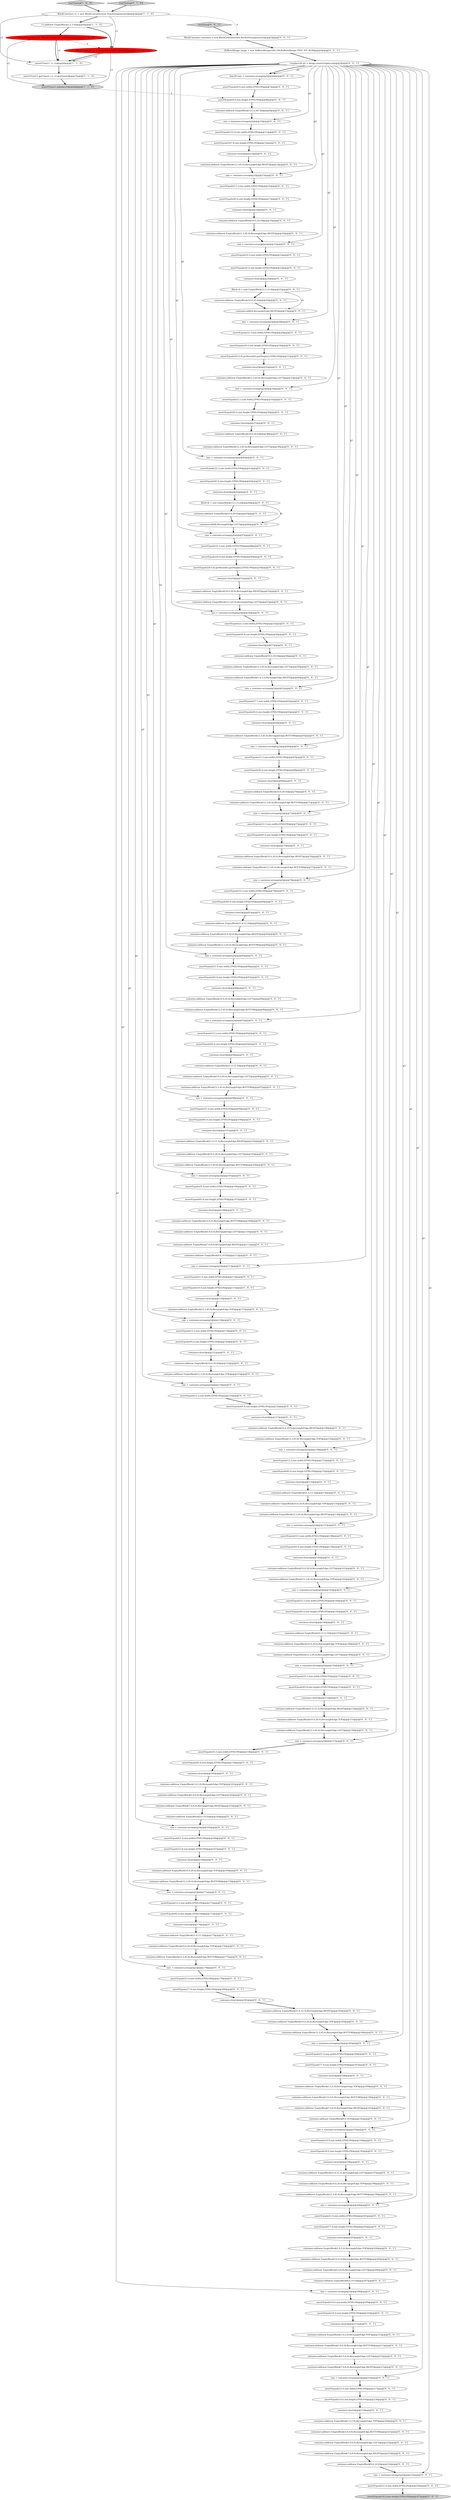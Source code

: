 digraph {
136 [style = filled, label = "size = container.arrange(g2)@@@21@@@['0', '0', '1']", fillcolor = white, shape = ellipse image = "AAA0AAABBB3BBB"];
208 [style = filled, label = "container.add(new EmptyBlock(10.0,20.0),RectangleEdge.TOP)@@@148@@@['0', '0', '1']", fillcolor = white, shape = ellipse image = "AAA0AAABBB3BBB"];
94 [style = filled, label = "container.clear()@@@81@@@['0', '0', '1']", fillcolor = white, shape = ellipse image = "AAA0AAABBB3BBB"];
196 [style = filled, label = "container.add(new EmptyBlock(21.0,12.3))@@@175@@@['0', '0', '1']", fillcolor = white, shape = ellipse image = "AAA0AAABBB3BBB"];
15 [style = filled, label = "assertEquals(45.6,size.height,EPSILON)@@@120@@@['0', '0', '1']", fillcolor = white, shape = ellipse image = "AAA0AAABBB3BBB"];
28 [style = filled, label = "container.clear()@@@188@@@['0', '0', '1']", fillcolor = white, shape = ellipse image = "AAA0AAABBB3BBB"];
187 [style = filled, label = "container.clear()@@@101@@@['0', '0', '1']", fillcolor = white, shape = ellipse image = "AAA0AAABBB3BBB"];
147 [style = filled, label = "container.add(new EmptyBlock(3.0,4.0),RectangleEdge.BOTTOM)@@@190@@@['0', '0', '1']", fillcolor = white, shape = ellipse image = "AAA0AAABBB3BBB"];
111 [style = filled, label = "size = container.arrange(g2)@@@150@@@['0', '0', '1']", fillcolor = white, shape = ellipse image = "AAA0AAABBB3BBB"];
190 [style = filled, label = "assertEquals(20.0,rb.getBounds().getHeight(),EPSILON)@@@31@@@['0', '0', '1']", fillcolor = white, shape = ellipse image = "AAA0AAABBB3BBB"];
216 [style = filled, label = "container.add(new EmptyBlock(10.0,20.0))@@@58@@@['0', '0', '1']", fillcolor = white, shape = ellipse image = "AAA0AAABBB3BBB"];
27 [style = filled, label = "assertEquals(65.6,size.height,EPSILON)@@@74@@@['0', '0', '1']", fillcolor = white, shape = ellipse image = "AAA0AAABBB3BBB"];
131 [style = filled, label = "assertEquals(65.6,size.height,EPSILON)@@@145@@@['0', '0', '1']", fillcolor = white, shape = ellipse image = "AAA0AAABBB3BBB"];
81 [style = filled, label = "container.add(new EmptyBlock(12.3,45.6),RectangleEdge.LEFT)@@@39@@@['0', '0', '1']", fillcolor = white, shape = ellipse image = "AAA0AAABBB3BBB"];
123 [style = filled, label = "assertEquals(12.3,size.width,EPSILON)@@@79@@@['0', '0', '1']", fillcolor = white, shape = ellipse image = "AAA0AAABBB3BBB"];
146 [style = filled, label = "assertEquals(21.0,size.width,EPSILON)@@@114@@@['0', '0', '1']", fillcolor = white, shape = ellipse image = "AAA0AAABBB3BBB"];
210 [style = filled, label = "container.add(new EmptyBlock(12.3,45.6),RectangleEdge.BOTTOM)@@@170@@@['0', '0', '1']", fillcolor = white, shape = ellipse image = "AAA0AAABBB3BBB"];
207 [style = filled, label = "container.add(new EmptyBlock(12.3,45.6),RectangleEdge.TOP)@@@123@@@['0', '0', '1']", fillcolor = white, shape = ellipse image = "AAA0AAABBB3BBB"];
148 [style = filled, label = "container.add(new EmptyBlock(10.0,20.0))@@@122@@@['0', '0', '1']", fillcolor = white, shape = ellipse image = "AAA0AAABBB3BBB"];
9 [style = filled, label = "assertEquals(45.6,size.height,EPSILON)@@@42@@@['0', '0', '1']", fillcolor = white, shape = ellipse image = "AAA0AAABBB3BBB"];
56 [style = filled, label = "container.add(new EmptyBlock(10.0,20.0),RectangleEdge.RIGHT)@@@52@@@['0', '0', '1']", fillcolor = white, shape = ellipse image = "AAA0AAABBB3BBB"];
92 [style = filled, label = "container.add(new EmptyBlock(5.0,6.0),RectangleEdge.LEFT)@@@214@@@['0', '0', '1']", fillcolor = white, shape = ellipse image = "AAA0AAABBB3BBB"];
102 [style = filled, label = "assertEquals(21.0,size.width,EPSILON)@@@186@@@['0', '0', '1']", fillcolor = white, shape = ellipse image = "AAA0AAABBB3BBB"];
199 [style = filled, label = "container.add(new EmptyBlock(21.0,12.3),RectangleEdge.RIGHT)@@@102@@@['0', '0', '1']", fillcolor = white, shape = ellipse image = "AAA0AAABBB3BBB"];
63 [style = filled, label = "size = container.arrange(g2)@@@34@@@['0', '0', '1']", fillcolor = white, shape = ellipse image = "AAA0AAABBB3BBB"];
10 [style = filled, label = "container.add(new EmptyBlock(12.3,45.6),RectangleEdge.LEFT)@@@149@@@['0', '0', '1']", fillcolor = white, shape = ellipse image = "AAA0AAABBB3BBB"];
181 [style = filled, label = "container.add(new EmptyBlock(7.0,8.0),RectangleEdge.RIGHT)@@@223@@@['0', '0', '1']", fillcolor = white, shape = ellipse image = "AAA0AAABBB3BBB"];
202 [style = filled, label = "size = container.arrange(g2)@@@40@@@['0', '0', '1']", fillcolor = white, shape = ellipse image = "AAA0AAABBB3BBB"];
223 [style = filled, label = "assertEquals(14.0,size.width,EPSILON)@@@209@@@['0', '0', '1']", fillcolor = white, shape = ellipse image = "AAA0AAABBB3BBB"];
26 [style = filled, label = "assertEquals(65.6,size.height,EPSILON)@@@93@@@['0', '0', '1']", fillcolor = white, shape = ellipse image = "AAA0AAABBB3BBB"];
107 [style = filled, label = "container.add(new EmptyBlock(9.0,10.0))@@@192@@@['0', '0', '1']", fillcolor = white, shape = ellipse image = "AAA0AAABBB3BBB"];
119 [style = filled, label = "size = container.arrange(g2)@@@143@@@['0', '0', '1']", fillcolor = white, shape = ellipse image = "AAA0AAABBB3BBB"];
217 [style = filled, label = "container.add(new EmptyBlock(21.0,12.3),RectangleEdge.RIGHT)@@@182@@@['0', '0', '1']", fillcolor = white, shape = ellipse image = "AAA0AAABBB3BBB"];
175 [style = filled, label = "container.add(new EmptyBlock(12.3,45.6),RectangleEdge.LEFT)@@@33@@@['0', '0', '1']", fillcolor = white, shape = ellipse image = "AAA0AAABBB3BBB"];
162 [style = filled, label = "size = container.arrange(g2)@@@200@@@['0', '0', '1']", fillcolor = white, shape = ellipse image = "AAA0AAABBB3BBB"];
66 [style = filled, label = "assertEquals(16.0,size.height,EPSILON)@@@210@@@['0', '0', '1']", fillcolor = white, shape = ellipse image = "AAA0AAABBB3BBB"];
151 [style = filled, label = "container.clear()@@@18@@@['0', '0', '1']", fillcolor = white, shape = ellipse image = "AAA0AAABBB3BBB"];
152 [style = filled, label = "container.add(new EmptyBlock(12.3,45.6),RectangleEdge.RIGHT)@@@14@@@['0', '0', '1']", fillcolor = white, shape = ellipse image = "AAA0AAABBB3BBB"];
97 [style = filled, label = "container.clear()@@@64@@@['0', '0', '1']", fillcolor = white, shape = ellipse image = "AAA0AAABBB3BBB"];
197 [style = filled, label = "assertEquals(45.6,size.height,EPSILON)@@@23@@@['0', '0', '1']", fillcolor = white, shape = ellipse image = "AAA0AAABBB3BBB"];
35 [style = filled, label = "size = container.arrange(g2)@@@85@@@['0', '0', '1']", fillcolor = white, shape = ellipse image = "AAA0AAABBB3BBB"];
218 [style = filled, label = "container.clear()@@@219@@@['0', '0', '1']", fillcolor = white, shape = ellipse image = "AAA0AAABBB3BBB"];
109 [style = filled, label = "container.add(new EmptyBlock(21.0,12.3))@@@82@@@['0', '0', '1']", fillcolor = white, shape = ellipse image = "AAA0AAABBB3BBB"];
16 [style = filled, label = "assertEquals(33.3,size.width,EPSILON)@@@138@@@['0', '0', '1']", fillcolor = white, shape = ellipse image = "AAA0AAABBB3BBB"];
154 [style = filled, label = "assertEquals(45.6,size.height,EPSILON)@@@17@@@['0', '0', '1']", fillcolor = white, shape = ellipse image = "AAA0AAABBB3BBB"];
3 [style = filled, label = "assertTrue(c1.equals(c2))@@@8@@@['1', '1', '0']", fillcolor = lightgray, shape = ellipse image = "AAA0AAABBB1BBB"];
72 [style = filled, label = "container.add(new EmptyBlock(3.0,4.0),RectangleEdge.BOTTOM)@@@109@@@['0', '0', '1']", fillcolor = white, shape = ellipse image = "AAA0AAABBB3BBB"];
206 [style = filled, label = "assertEquals(14.0,size.height,EPSILON)@@@218@@@['0', '0', '1']", fillcolor = white, shape = ellipse image = "AAA0AAABBB3BBB"];
226 [style = filled, label = "assertEquals(12.3,size.width,EPSILON)@@@35@@@['0', '0', '1']", fillcolor = white, shape = ellipse image = "AAA0AAABBB3BBB"];
228 [style = filled, label = "container.add(new EmptyBlock(12.3,45.6),RectangleEdge.TOP)@@@142@@@['0', '0', '1']", fillcolor = white, shape = ellipse image = "AAA0AAABBB3BBB"];
200 [style = filled, label = "size = container.arrange(g2)@@@178@@@['0', '0', '1']", fillcolor = white, shape = ellipse image = "AAA0AAABBB3BBB"];
171 [style = filled, label = "container.add(new EmptyBlock(12.3,45.6),RectangleEdge.BOTTOM)@@@199@@@['0', '0', '1']", fillcolor = white, shape = ellipse image = "AAA0AAABBB3BBB"];
24 [style = filled, label = "container.clear()@@@211@@@['0', '0', '1']", fillcolor = white, shape = ellipse image = "AAA0AAABBB3BBB"];
100 [style = filled, label = "container.clear()@@@32@@@['0', '0', '1']", fillcolor = white, shape = ellipse image = "AAA0AAABBB3BBB"];
2 [style = filled, label = "c1.add(new EmptyBlock(1.2,3.4))@@@4@@@['1', '1', '0']", fillcolor = white, shape = ellipse image = "AAA0AAABBB1BBB"];
174 [style = filled, label = "container.add(new EmptyBlock(7.0,8.0),RectangleEdge.RIGHT)@@@111@@@['0', '0', '1']", fillcolor = white, shape = ellipse image = "AAA0AAABBB3BBB"];
77 [style = filled, label = "container.clear()@@@69@@@['0', '0', '1']", fillcolor = white, shape = ellipse image = "AAA0AAABBB3BBB"];
17 [style = filled, label = "container.add(new EmptyBlock(1.0,2.0),RectangleEdge.TOP)@@@189@@@['0', '0', '1']", fillcolor = white, shape = ellipse image = "AAA0AAABBB3BBB"];
213 [style = filled, label = "assertEquals(12.0,size.height,EPSILON)@@@167@@@['0', '0', '1']", fillcolor = white, shape = ellipse image = "AAA0AAABBB3BBB"];
167 [style = filled, label = "size = container.arrange(g2)@@@98@@@['0', '0', '1']", fillcolor = white, shape = ellipse image = "AAA0AAABBB3BBB"];
134 [style = filled, label = "container.clear()@@@203@@@['0', '0', '1']", fillcolor = white, shape = ellipse image = "AAA0AAABBB3BBB"];
70 [style = filled, label = "container.add(new EmptyBlock(12.3,45.6),RectangleEdge.BOTTOM)@@@97@@@['0', '0', '1']", fillcolor = white, shape = ellipse image = "AAA0AAABBB3BBB"];
157 [style = filled, label = "assertEquals(65.6,size.height,EPSILON)@@@100@@@['0', '0', '1']", fillcolor = white, shape = ellipse image = "AAA0AAABBB3BBB"];
140 [style = filled, label = "container.add(new EmptyBlock(1.0,2.0),RectangleEdge.TOP)@@@161@@@['0', '0', '1']", fillcolor = white, shape = ellipse image = "AAA0AAABBB3BBB"];
23 [style = filled, label = "assertEquals(12.3,size.width,EPSILON)@@@144@@@['0', '0', '1']", fillcolor = white, shape = ellipse image = "AAA0AAABBB3BBB"];
153 [style = filled, label = "container.add(rb,RectangleEdge.RIGHT)@@@27@@@['0', '0', '1']", fillcolor = white, shape = ellipse image = "AAA0AAABBB3BBB"];
159 [style = filled, label = "size = container.arrange(g2)@@@105@@@['0', '0', '1']", fillcolor = white, shape = ellipse image = "AAA0AAABBB3BBB"];
87 [style = filled, label = "container.add(new EmptyBlock(10.0,20.0))@@@45@@@['0', '0', '1']", fillcolor = white, shape = ellipse image = "AAA0AAABBB3BBB"];
203 [style = filled, label = "container.add(new EmptyBlock(12.3,45.6),RectangleEdge.BOTTOM)@@@77@@@['0', '0', '1']", fillcolor = white, shape = ellipse image = "AAA0AAABBB3BBB"];
88 [style = filled, label = "container.add(new EmptyBlock(12.3,45.6),RectangleEdge.RIGHT)@@@20@@@['0', '0', '1']", fillcolor = white, shape = ellipse image = "AAA0AAABBB3BBB"];
121 [style = filled, label = "assertEquals(65.6,size.height,EPSILON)@@@139@@@['0', '0', '1']", fillcolor = white, shape = ellipse image = "AAA0AAABBB3BBB"];
215 [style = filled, label = "container.clear()@@@121@@@['0', '0', '1']", fillcolor = white, shape = ellipse image = "AAA0AAABBB3BBB"];
41 [style = filled, label = "container.add(new EmptyBlock(12.3,45.6),RectangleEdge.TOP)@@@129@@@['0', '0', '1']", fillcolor = white, shape = ellipse image = "AAA0AAABBB3BBB"];
34 [style = filled, label = "assertEquals(65.6,size.height,EPSILON)@@@80@@@['0', '0', '1']", fillcolor = white, shape = ellipse image = "AAA0AAABBB3BBB"];
40 [style = filled, label = "assertEquals(45.6,size.height,EPSILON)@@@36@@@['0', '0', '1']", fillcolor = white, shape = ellipse image = "AAA0AAABBB3BBB"];
156 [style = filled, label = "container.add(new EmptyBlock(1.0,2.0),RectangleEdge.TOP)@@@212@@@['0', '0', '1']", fillcolor = white, shape = ellipse image = "AAA0AAABBB3BBB"];
189 [style = filled, label = "container.add(new EmptyBlock(12.3,45.6),RectangleEdge.BOTTOM)@@@84@@@['0', '0', '1']", fillcolor = white, shape = ellipse image = "AAA0AAABBB3BBB"];
234 [style = filled, label = "assertEquals(22.3,size.width,EPSILON)@@@55@@@['0', '0', '1']", fillcolor = white, shape = ellipse image = "AAA0AAABBB3BBB"];
83 [style = filled, label = "size = container.arrange(g2)@@@15@@@['0', '0', '1']", fillcolor = white, shape = ellipse image = "AAA0AAABBB3BBB"];
50 [style = filled, label = "assertEquals(20.0,size.height,EPSILON)@@@49@@@['0', '0', '1']", fillcolor = white, shape = ellipse image = "AAA0AAABBB3BBB"];
205 [style = filled, label = "assertEquals(14.0,size.height,EPSILON)@@@115@@@['0', '0', '1']", fillcolor = white, shape = ellipse image = "AAA0AAABBB3BBB"];
14 [style = filled, label = "container.add(new EmptyBlock(10.0,20.0),RectangleEdge.LEFT)@@@103@@@['0', '0', '1']", fillcolor = white, shape = ellipse image = "AAA0AAABBB3BBB"];
138 [style = filled, label = "size = container.arrange(g2)@@@91@@@['0', '0', '1']", fillcolor = white, shape = ellipse image = "AAA0AAABBB3BBB"];
184 [style = filled, label = "size = container.arrange(g2)@@@47@@@['0', '0', '1']", fillcolor = white, shape = ellipse image = "AAA0AAABBB3BBB"];
198 [style = filled, label = "container.add(new EmptyBlock(12.3,45.6),RectangleEdge.BOTTOM)@@@90@@@['0', '0', '1']", fillcolor = white, shape = ellipse image = "AAA0AAABBB3BBB"];
186 [style = filled, label = "size = container.arrange(g2)@@@72@@@['0', '0', '1']", fillcolor = white, shape = ellipse image = "AAA0AAABBB3BBB"];
73 [style = filled, label = "container.add(new EmptyBlock(12.3,45.6),RectangleEdge.BOTTOM)@@@65@@@['0', '0', '1']", fillcolor = white, shape = ellipse image = "AAA0AAABBB3BBB"];
133 [style = filled, label = "assertEquals(33.3,size.width,EPSILON)@@@158@@@['0', '0', '1']", fillcolor = white, shape = ellipse image = "AAA0AAABBB3BBB"];
227 [style = filled, label = "container.clear()@@@37@@@['0', '0', '1']", fillcolor = white, shape = ellipse image = "AAA0AAABBB3BBB"];
45 [style = filled, label = "assertEquals(21.0,size.width,EPSILON)@@@179@@@['0', '0', '1']", fillcolor = white, shape = ellipse image = "AAA0AAABBB3BBB"];
21 [style = filled, label = "container.clear()@@@43@@@['0', '0', '1']", fillcolor = white, shape = ellipse image = "AAA0AAABBB3BBB"];
170 [style = filled, label = "size = container.arrange(g2)@@@193@@@['0', '0', '1']", fillcolor = white, shape = ellipse image = "AAA0AAABBB3BBB"];
141 [style = filled, label = "assertEquals(77.9,size.height,EPSILON)@@@180@@@['0', '0', '1']", fillcolor = white, shape = ellipse image = "AAA0AAABBB3BBB"];
179 [style = filled, label = "size = container.arrange(g2)@@@137@@@['0', '0', '1']", fillcolor = white, shape = ellipse image = "AAA0AAABBB3BBB"];
7 [style = filled, label = "BlockContainer c2 = CloneUtils.clone(c1)@@@5@@@['0', '1', '0']", fillcolor = red, shape = ellipse image = "AAA1AAABBB2BBB"];
84 [style = filled, label = "assertEquals(77.9,size.height,EPSILON)@@@202@@@['0', '0', '1']", fillcolor = white, shape = ellipse image = "AAA0AAABBB3BBB"];
117 [style = filled, label = "assertEquals(33.3,size.width,EPSILON)@@@151@@@['0', '0', '1']", fillcolor = white, shape = ellipse image = "AAA0AAABBB3BBB"];
120 [style = filled, label = "assertEquals(0.0,size.height,EPSILON)@@@8@@@['0', '0', '1']", fillcolor = white, shape = ellipse image = "AAA0AAABBB3BBB"];
161 [style = filled, label = "container.clear()@@@146@@@['0', '0', '1']", fillcolor = white, shape = ellipse image = "AAA0AAABBB3BBB"];
221 [style = filled, label = "container.clear()@@@57@@@['0', '0', '1']", fillcolor = white, shape = ellipse image = "AAA0AAABBB3BBB"];
214 [style = filled, label = "container.add(new EmptyBlock(10.0,20.0),RectangleEdge.LEFT)@@@89@@@['0', '0', '1']", fillcolor = white, shape = ellipse image = "AAA0AAABBB3BBB"];
58 [style = filled, label = "assertEquals(65.6,size.height,EPSILON)@@@107@@@['0', '0', '1']", fillcolor = white, shape = ellipse image = "AAA0AAABBB3BBB"];
1 [style = filled, label = "BlockContainer c2 = (BlockContainer)c1.clone()@@@5@@@['1', '0', '0']", fillcolor = red, shape = ellipse image = "AAA1AAABBB1BBB"];
68 [style = filled, label = "container.add(new EmptyBlock(7.0,8.0),RectangleEdge.RIGHT)@@@163@@@['0', '0', '1']", fillcolor = white, shape = ellipse image = "AAA0AAABBB3BBB"];
176 [style = filled, label = "container.add(new EmptyBlock(10.0,20.0))@@@19@@@['0', '0', '1']", fillcolor = white, shape = ellipse image = "AAA0AAABBB3BBB"];
105 [style = filled, label = "assertEquals(12.3,size.width,EPSILON)@@@131@@@['0', '0', '1']", fillcolor = white, shape = ellipse image = "AAA0AAABBB3BBB"];
33 [style = filled, label = "container.add(new EmptyBlock(123.4,567.8))@@@9@@@['0', '0', '1']", fillcolor = white, shape = ellipse image = "AAA0AAABBB3BBB"];
165 [style = filled, label = "container.add(lb,RectangleEdge.LEFT)@@@46@@@['0', '0', '1']", fillcolor = white, shape = ellipse image = "AAA0AAABBB3BBB"];
168 [style = filled, label = "BufferedImage image = new BufferedImage(200,100,BufferedImage.TYPE_INT_RGB)@@@4@@@['0', '0', '1']", fillcolor = white, shape = ellipse image = "AAA0AAABBB3BBB"];
135 [style = filled, label = "container.add(new EmptyBlock(10.0,20.0))@@@38@@@['0', '0', '1']", fillcolor = white, shape = ellipse image = "AAA0AAABBB3BBB"];
231 [style = filled, label = "container.add(new EmptyBlock(3.0,4.0),RectangleEdge.BOTTOM)@@@221@@@['0', '0', '1']", fillcolor = white, shape = ellipse image = "AAA0AAABBB3BBB"];
0 [style = filled, label = "testCloning['1', '0', '0']", fillcolor = lightgray, shape = diamond image = "AAA0AAABBB1BBB"];
38 [style = filled, label = "assertEquals(65.6,size.height,EPSILON)@@@87@@@['0', '0', '1']", fillcolor = white, shape = ellipse image = "AAA0AAABBB3BBB"];
150 [style = filled, label = "container.clear()@@@196@@@['0', '0', '1']", fillcolor = white, shape = ellipse image = "AAA0AAABBB3BBB"];
132 [style = filled, label = "container.add(new EmptyBlock(10.0,20.0),RectangleEdge.TOP)@@@135@@@['0', '0', '1']", fillcolor = white, shape = ellipse image = "AAA0AAABBB3BBB"];
37 [style = filled, label = "size = container.arrange(g2)@@@165@@@['0', '0', '1']", fillcolor = white, shape = ellipse image = "AAA0AAABBB3BBB"];
212 [style = filled, label = "container.add(new EmptyBlock(12.3,45.6),RectangleEdge.RIGHT)@@@136@@@['0', '0', '1']", fillcolor = white, shape = ellipse image = "AAA0AAABBB3BBB"];
124 [style = filled, label = "assertEquals(12.0,size.width,EPSILON)@@@217@@@['0', '0', '1']", fillcolor = white, shape = ellipse image = "AAA0AAABBB3BBB"];
22 [style = filled, label = "container.add(new EmptyBlock(1.0,2.0),RectangleEdge.TOP)@@@220@@@['0', '0', '1']", fillcolor = white, shape = ellipse image = "AAA0AAABBB3BBB"];
130 [style = filled, label = "assertEquals(31.0,size.width,EPSILON)@@@106@@@['0', '0', '1']", fillcolor = white, shape = ellipse image = "AAA0AAABBB3BBB"];
54 [style = filled, label = "assertEquals(12.3,size.width,EPSILON)@@@67@@@['0', '0', '1']", fillcolor = white, shape = ellipse image = "AAA0AAABBB3BBB"];
142 [style = filled, label = "container.add(new EmptyBlock(21.0,12.3))@@@147@@@['0', '0', '1']", fillcolor = white, shape = ellipse image = "AAA0AAABBB3BBB"];
90 [style = filled, label = "assertEquals(21.0,size.width,EPSILON)@@@226@@@['0', '0', '1']", fillcolor = white, shape = ellipse image = "AAA0AAABBB3BBB"];
36 [style = filled, label = "container.add(new EmptyBlock(7.0,8.0),RectangleEdge.RIGHT)@@@215@@@['0', '0', '1']", fillcolor = white, shape = ellipse image = "AAA0AAABBB3BBB"];
64 [style = filled, label = "container.clear()@@@51@@@['0', '0', '1']", fillcolor = white, shape = ellipse image = "AAA0AAABBB3BBB"];
225 [style = filled, label = "container.add(new EmptyBlock(1.0,2.0),RectangleEdge.TOP)@@@204@@@['0', '0', '1']", fillcolor = white, shape = ellipse image = "AAA0AAABBB3BBB"];
149 [style = filled, label = "assertEquals(12.3,size.width,EPSILON)@@@125@@@['0', '0', '1']", fillcolor = white, shape = ellipse image = "AAA0AAABBB3BBB"];
192 [style = filled, label = "assertEquals(16.0,size.height,EPSILON)@@@227@@@['0', '0', '1']", fillcolor = lightgray, shape = ellipse image = "AAA0AAABBB3BBB"];
185 [style = filled, label = "assertEquals(12.3,size.width,EPSILON)@@@16@@@['0', '0', '1']", fillcolor = white, shape = ellipse image = "AAA0AAABBB3BBB"];
65 [style = filled, label = "assertEquals(65.6,size.height,EPSILON)@@@132@@@['0', '0', '1']", fillcolor = white, shape = ellipse image = "AAA0AAABBB3BBB"];
139 [style = filled, label = "container.add(new EmptyBlock(21.0,12.3))@@@95@@@['0', '0', '1']", fillcolor = white, shape = ellipse image = "AAA0AAABBB3BBB"];
191 [style = filled, label = "container.clear()@@@116@@@['0', '0', '1']", fillcolor = white, shape = ellipse image = "AAA0AAABBB3BBB"];
71 [style = filled, label = "container.add(new EmptyBlock(5.0,6.0),RectangleEdge.LEFT)@@@222@@@['0', '0', '1']", fillcolor = white, shape = ellipse image = "AAA0AAABBB3BBB"];
52 [style = filled, label = "container.add(new EmptyBlock(10.0,20.0),RectangleEdge.RIGHT)@@@83@@@['0', '0', '1']", fillcolor = white, shape = ellipse image = "AAA0AAABBB3BBB"];
129 [style = filled, label = "assertEquals(21.0,size.width,EPSILON)@@@201@@@['0', '0', '1']", fillcolor = white, shape = ellipse image = "AAA0AAABBB3BBB"];
5 [style = filled, label = "BlockContainer c1 = new BlockContainer(new FlowArrangement())@@@3@@@['1', '1', '0']", fillcolor = white, shape = ellipse image = "AAA0AAABBB1BBB"];
95 [style = filled, label = "container.add(new EmptyBlock(3.0,4.0),RectangleEdge.BOTTOM)@@@213@@@['0', '0', '1']", fillcolor = white, shape = ellipse image = "AAA0AAABBB3BBB"];
30 [style = filled, label = "Size2D size = container.arrange(g2)@@@6@@@['0', '0', '1']", fillcolor = white, shape = ellipse image = "AAA0AAABBB3BBB"];
85 [style = filled, label = "container.add(new EmptyBlock(3.0,4.0),RectangleEdge.BOTTOM)@@@205@@@['0', '0', '1']", fillcolor = white, shape = ellipse image = "AAA0AAABBB3BBB"];
232 [style = filled, label = "container.add(new EmptyBlock(12.3,45.6),RectangleEdge.TOP)@@@117@@@['0', '0', '1']", fillcolor = white, shape = ellipse image = "AAA0AAABBB3BBB"];
75 [style = filled, label = "assertEquals(567.8,size.height,EPSILON)@@@12@@@['0', '0', '1']", fillcolor = white, shape = ellipse image = "AAA0AAABBB3BBB"];
32 [style = filled, label = "container.add(new EmptyBlock(10.0,20.0),RectangleEdge.LEFT)@@@96@@@['0', '0', '1']", fillcolor = white, shape = ellipse image = "AAA0AAABBB3BBB"];
98 [style = filled, label = "container.add(new EmptyBlock(9.0,10.0))@@@164@@@['0', '0', '1']", fillcolor = white, shape = ellipse image = "AAA0AAABBB3BBB"];
112 [style = filled, label = "container.add(new EmptyBlock(21.0,12.3),RectangleEdge.LEFT)@@@197@@@['0', '0', '1']", fillcolor = white, shape = ellipse image = "AAA0AAABBB3BBB"];
86 [style = filled, label = "size = container.arrange(g2)@@@171@@@['0', '0', '1']", fillcolor = white, shape = ellipse image = "AAA0AAABBB3BBB"];
145 [style = filled, label = "assertEquals(65.6,size.height,EPSILON)@@@159@@@['0', '0', '1']", fillcolor = white, shape = ellipse image = "AAA0AAABBB3BBB"];
76 [style = filled, label = "container.add(new EmptyBlock(9.0,10.0))@@@207@@@['0', '0', '1']", fillcolor = white, shape = ellipse image = "AAA0AAABBB3BBB"];
122 [style = filled, label = "container.add(new EmptyBlock(10.0,20.0),RectangleEdge.RIGHT)@@@76@@@['0', '0', '1']", fillcolor = white, shape = ellipse image = "AAA0AAABBB3BBB"];
163 [style = filled, label = "assertEquals(31.0,size.width,EPSILON)@@@99@@@['0', '0', '1']", fillcolor = white, shape = ellipse image = "AAA0AAABBB3BBB"];
204 [style = filled, label = "assertEquals(45.6,size.height,EPSILON)@@@63@@@['0', '0', '1']", fillcolor = white, shape = ellipse image = "AAA0AAABBB3BBB"];
114 [style = filled, label = "assertEquals(12.3,size.width,EPSILON)@@@119@@@['0', '0', '1']", fillcolor = white, shape = ellipse image = "AAA0AAABBB3BBB"];
93 [style = filled, label = "size = container.arrange(g2)@@@10@@@['0', '0', '1']", fillcolor = white, shape = ellipse image = "AAA0AAABBB3BBB"];
42 [style = filled, label = "container.add(new EmptyBlock(10.0,20.0),RectangleEdge.TOP)@@@176@@@['0', '0', '1']", fillcolor = white, shape = ellipse image = "AAA0AAABBB3BBB"];
19 [style = filled, label = "container.clear()@@@88@@@['0', '0', '1']", fillcolor = white, shape = ellipse image = "AAA0AAABBB3BBB"];
48 [style = filled, label = "container.clear()@@@127@@@['0', '0', '1']", fillcolor = white, shape = ellipse image = "AAA0AAABBB3BBB"];
172 [style = filled, label = "container.add(new EmptyBlock(10.0,20.0),RectangleEdge.RIGHT)@@@128@@@['0', '0', '1']", fillcolor = white, shape = ellipse image = "AAA0AAABBB3BBB"];
89 [style = filled, label = "container.clear()@@@108@@@['0', '0', '1']", fillcolor = white, shape = ellipse image = "AAA0AAABBB3BBB"];
57 [style = filled, label = "Block rb = new EmptyBlock(12.3,15.6)@@@25@@@['0', '0', '1']", fillcolor = white, shape = ellipse image = "AAA0AAABBB3BBB"];
144 [style = filled, label = "size = container.arrange(g2)@@@113@@@['0', '0', '1']", fillcolor = white, shape = ellipse image = "AAA0AAABBB3BBB"];
182 [style = filled, label = "container.add(new EmptyBlock(5.0,6.0),RectangleEdge.LEFT)@@@162@@@['0', '0', '1']", fillcolor = white, shape = ellipse image = "AAA0AAABBB3BBB"];
128 [style = filled, label = "container.add(new EmptyBlock(10.0,20.0),RectangleEdge.LEFT)@@@141@@@['0', '0', '1']", fillcolor = white, shape = ellipse image = "AAA0AAABBB3BBB"];
18 [style = filled, label = "assertEquals(20.0,size.height,EPSILON)@@@30@@@['0', '0', '1']", fillcolor = white, shape = ellipse image = "AAA0AAABBB3BBB"];
82 [style = filled, label = "assertEquals(65.6,size.height,EPSILON)@@@152@@@['0', '0', '1']", fillcolor = white, shape = ellipse image = "AAA0AAABBB3BBB"];
116 [style = filled, label = "container.add(new EmptyBlock(10.0,20.0))@@@70@@@['0', '0', '1']", fillcolor = white, shape = ellipse image = "AAA0AAABBB3BBB"];
39 [style = filled, label = "container.add(new EmptyBlock(10.0,20.0),RectangleEdge.TOP)@@@155@@@['0', '0', '1']", fillcolor = white, shape = ellipse image = "AAA0AAABBB3BBB"];
49 [style = filled, label = "container.add(new EmptyBlock(12.3,45.6),RectangleEdge.BOTTOM)@@@184@@@['0', '0', '1']", fillcolor = white, shape = ellipse image = "AAA0AAABBB3BBB"];
4 [style = filled, label = "assertTrue(c1 != c2)@@@6@@@['1', '1', '0']", fillcolor = white, shape = ellipse image = "AAA0AAABBB1BBB"];
201 [style = filled, label = "Graphics2D g2 = image.createGraphics()@@@5@@@['0', '0', '1']", fillcolor = white, shape = ellipse image = "AAA0AAABBB3BBB"];
222 [style = filled, label = "testSizing['0', '0', '1']", fillcolor = lightgray, shape = diamond image = "AAA0AAABBB3BBB"];
125 [style = filled, label = "size = container.arrange(g2)@@@66@@@['0', '0', '1']", fillcolor = white, shape = ellipse image = "AAA0AAABBB3BBB"];
8 [style = filled, label = "testCloning['0', '1', '0']", fillcolor = lightgray, shape = diamond image = "AAA0AAABBB2BBB"];
155 [style = filled, label = "assertEquals(16.0,size.width,EPSILON)@@@194@@@['0', '0', '1']", fillcolor = white, shape = ellipse image = "AAA0AAABBB3BBB"];
211 [style = filled, label = "assertEquals(45.6,size.height,EPSILON)@@@56@@@['0', '0', '1']", fillcolor = white, shape = ellipse image = "AAA0AAABBB3BBB"];
177 [style = filled, label = "assertEquals(20.0,lb.getBounds().getHeight(),EPSILON)@@@50@@@['0', '0', '1']", fillcolor = white, shape = ellipse image = "AAA0AAABBB3BBB"];
118 [style = filled, label = "assertEquals(123.4,size.width,EPSILON)@@@11@@@['0', '0', '1']", fillcolor = white, shape = ellipse image = "AAA0AAABBB3BBB"];
137 [style = filled, label = "assertEquals(22.3,size.width,EPSILON)@@@41@@@['0', '0', '1']", fillcolor = white, shape = ellipse image = "AAA0AAABBB3BBB"];
55 [style = filled, label = "size = container.arrange(g2)@@@130@@@['0', '0', '1']", fillcolor = white, shape = ellipse image = "AAA0AAABBB3BBB"];
59 [style = filled, label = "container.clear()@@@140@@@['0', '0', '1']", fillcolor = white, shape = ellipse image = "AAA0AAABBB3BBB"];
80 [style = filled, label = "assertEquals(45.6,size.height,EPSILON)@@@68@@@['0', '0', '1']", fillcolor = white, shape = ellipse image = "AAA0AAABBB3BBB"];
194 [style = filled, label = "BlockContainer container = new BlockContainer(new BorderArrangement())@@@3@@@['0', '0', '1']", fillcolor = white, shape = ellipse image = "AAA0AAABBB3BBB"];
106 [style = filled, label = "size = container.arrange(g2)@@@28@@@['0', '0', '1']", fillcolor = white, shape = ellipse image = "AAA0AAABBB3BBB"];
158 [style = filled, label = "container.add(new EmptyBlock(12.3,45.6),RectangleEdge.LEFT)@@@156@@@['0', '0', '1']", fillcolor = white, shape = ellipse image = "AAA0AAABBB3BBB"];
166 [style = filled, label = "size = container.arrange(g2)@@@78@@@['0', '0', '1']", fillcolor = white, shape = ellipse image = "AAA0AAABBB3BBB"];
101 [style = filled, label = "container.clear()@@@13@@@['0', '0', '1']", fillcolor = white, shape = ellipse image = "AAA0AAABBB3BBB"];
31 [style = filled, label = "container.clear()@@@168@@@['0', '0', '1']", fillcolor = white, shape = ellipse image = "AAA0AAABBB3BBB"];
193 [style = filled, label = "container.add(new EmptyBlock(12.3,45.6),RectangleEdge.LEFT)@@@59@@@['0', '0', '1']", fillcolor = white, shape = ellipse image = "AAA0AAABBB3BBB"];
43 [style = filled, label = "container.clear()@@@174@@@['0', '0', '1']", fillcolor = white, shape = ellipse image = "AAA0AAABBB3BBB"];
78 [style = filled, label = "container.clear()@@@133@@@['0', '0', '1']", fillcolor = white, shape = ellipse image = "AAA0AAABBB3BBB"];
188 [style = filled, label = "assertEquals(12.3,size.width,EPSILON)@@@73@@@['0', '0', '1']", fillcolor = white, shape = ellipse image = "AAA0AAABBB3BBB"];
224 [style = filled, label = "container.clear()@@@24@@@['0', '0', '1']", fillcolor = white, shape = ellipse image = "AAA0AAABBB3BBB"];
229 [style = filled, label = "container.clear()@@@153@@@['0', '0', '1']", fillcolor = white, shape = ellipse image = "AAA0AAABBB3BBB"];
103 [style = filled, label = "Block lb = new EmptyBlock(12.3,15.6)@@@44@@@['0', '0', '1']", fillcolor = white, shape = ellipse image = "AAA0AAABBB3BBB"];
53 [style = filled, label = "container.add(new EmptyBlock(21.0,12.3))@@@134@@@['0', '0', '1']", fillcolor = white, shape = ellipse image = "AAA0AAABBB3BBB"];
51 [style = filled, label = "container.clear()@@@181@@@['0', '0', '1']", fillcolor = white, shape = ellipse image = "AAA0AAABBB3BBB"];
79 [style = filled, label = "container.add(new EmptyBlock(12.3,45.6),RectangleEdge.BOTTOM)@@@177@@@['0', '0', '1']", fillcolor = white, shape = ellipse image = "AAA0AAABBB3BBB"];
108 [style = filled, label = "size = container.arrange(g2)@@@61@@@['0', '0', '1']", fillcolor = white, shape = ellipse image = "AAA0AAABBB3BBB"];
61 [style = filled, label = "assertEquals(0.0,size.width,EPSILON)@@@7@@@['0', '0', '1']", fillcolor = white, shape = ellipse image = "AAA0AAABBB3BBB"];
178 [style = filled, label = "assertEquals(12.3,size.width,EPSILON)@@@92@@@['0', '0', '1']", fillcolor = white, shape = ellipse image = "AAA0AAABBB3BBB"];
60 [style = filled, label = "size = container.arrange(g2)@@@216@@@['0', '0', '1']", fillcolor = white, shape = ellipse image = "AAA0AAABBB3BBB"];
69 [style = filled, label = "size = container.arrange(g2)@@@185@@@['0', '0', '1']", fillcolor = white, shape = ellipse image = "AAA0AAABBB3BBB"];
104 [style = filled, label = "size = container.arrange(g2)@@@208@@@['0', '0', '1']", fillcolor = white, shape = ellipse image = "AAA0AAABBB3BBB"];
110 [style = filled, label = "container.add(new EmptyBlock(12.3,45.6),RectangleEdge.BOTTOM)@@@104@@@['0', '0', '1']", fillcolor = white, shape = ellipse image = "AAA0AAABBB3BBB"];
164 [style = filled, label = "assertEquals(21.0,size.width,EPSILON)@@@166@@@['0', '0', '1']", fillcolor = white, shape = ellipse image = "AAA0AAABBB3BBB"];
127 [style = filled, label = "container.add(new EmptyBlock(10.0,20.0))@@@26@@@['0', '0', '1']", fillcolor = white, shape = ellipse image = "AAA0AAABBB3BBB"];
209 [style = filled, label = "container.add(new EmptyBlock(21.0,12.3),RectangleEdge.RIGHT)@@@154@@@['0', '0', '1']", fillcolor = white, shape = ellipse image = "AAA0AAABBB3BBB"];
160 [style = filled, label = "container.add(new EmptyBlock(9.0,10.0))@@@224@@@['0', '0', '1']", fillcolor = white, shape = ellipse image = "AAA0AAABBB3BBB"];
180 [style = filled, label = "assertEquals(22.3,size.width,EPSILON)@@@29@@@['0', '0', '1']", fillcolor = white, shape = ellipse image = "AAA0AAABBB3BBB"];
47 [style = filled, label = "size = container.arrange(g2)@@@225@@@['0', '0', '1']", fillcolor = white, shape = ellipse image = "AAA0AAABBB3BBB"];
183 [style = filled, label = "container.clear()@@@160@@@['0', '0', '1']", fillcolor = white, shape = ellipse image = "AAA0AAABBB3BBB"];
99 [style = filled, label = "assertEquals(16.0,size.height,EPSILON)@@@195@@@['0', '0', '1']", fillcolor = white, shape = ellipse image = "AAA0AAABBB3BBB"];
96 [style = filled, label = "assertEquals(27.7,size.width,EPSILON)@@@62@@@['0', '0', '1']", fillcolor = white, shape = ellipse image = "AAA0AAABBB3BBB"];
12 [style = filled, label = "container.add(new EmptyBlock(10.0,20.0),RectangleEdge.TOP)@@@169@@@['0', '0', '1']", fillcolor = white, shape = ellipse image = "AAA0AAABBB3BBB"];
13 [style = filled, label = "assertEquals(77.9,size.height,EPSILON)@@@187@@@['0', '0', '1']", fillcolor = white, shape = ellipse image = "AAA0AAABBB3BBB"];
20 [style = filled, label = "assertEquals(22.3,size.width,EPSILON)@@@22@@@['0', '0', '1']", fillcolor = white, shape = ellipse image = "AAA0AAABBB3BBB"];
173 [style = filled, label = "size = container.arrange(g2)@@@118@@@['0', '0', '1']", fillcolor = white, shape = ellipse image = "AAA0AAABBB3BBB"];
46 [style = filled, label = "assertEquals(12.3,size.width,EPSILON)@@@172@@@['0', '0', '1']", fillcolor = white, shape = ellipse image = "AAA0AAABBB3BBB"];
62 [style = filled, label = "size = container.arrange(g2)@@@54@@@['0', '0', '1']", fillcolor = white, shape = ellipse image = "AAA0AAABBB3BBB"];
195 [style = filled, label = "container.clear()@@@94@@@['0', '0', '1']", fillcolor = white, shape = ellipse image = "AAA0AAABBB3BBB"];
74 [style = filled, label = "assertEquals(65.6,size.height,EPSILON)@@@126@@@['0', '0', '1']", fillcolor = white, shape = ellipse image = "AAA0AAABBB3BBB"];
91 [style = filled, label = "container.add(new EmptyBlock(7.0,8.0),RectangleEdge.RIGHT)@@@191@@@['0', '0', '1']", fillcolor = white, shape = ellipse image = "AAA0AAABBB3BBB"];
25 [style = filled, label = "container.add(new EmptyBlock(12.3,45.6),RectangleEdge.BOTTOM)@@@71@@@['0', '0', '1']", fillcolor = white, shape = ellipse image = "AAA0AAABBB3BBB"];
44 [style = filled, label = "size = container.arrange(g2)@@@157@@@['0', '0', '1']", fillcolor = white, shape = ellipse image = "AAA0AAABBB3BBB"];
143 [style = filled, label = "container.add(new EmptyBlock(5.4,3.2),RectangleEdge.RIGHT)@@@60@@@['0', '0', '1']", fillcolor = white, shape = ellipse image = "AAA0AAABBB3BBB"];
113 [style = filled, label = "assertEquals(31.0,size.width,EPSILON)@@@86@@@['0', '0', '1']", fillcolor = white, shape = ellipse image = "AAA0AAABBB3BBB"];
220 [style = filled, label = "assertEquals(65.6,size.height,EPSILON)@@@173@@@['0', '0', '1']", fillcolor = white, shape = ellipse image = "AAA0AAABBB3BBB"];
29 [style = filled, label = "container.add(new EmptyBlock(5.0,6.0),RectangleEdge.LEFT)@@@206@@@['0', '0', '1']", fillcolor = white, shape = ellipse image = "AAA0AAABBB3BBB"];
6 [style = filled, label = "assertTrue(c1.getClass() == c2.getClass())@@@7@@@['1', '1', '0']", fillcolor = white, shape = ellipse image = "AAA0AAABBB1BBB"];
126 [style = filled, label = "assertEquals(22.3,size.width,EPSILON)@@@48@@@['0', '0', '1']", fillcolor = white, shape = ellipse image = "AAA0AAABBB3BBB"];
230 [style = filled, label = "container.clear()@@@75@@@['0', '0', '1']", fillcolor = white, shape = ellipse image = "AAA0AAABBB3BBB"];
11 [style = filled, label = "size = container.arrange(g2)@@@124@@@['0', '0', '1']", fillcolor = white, shape = ellipse image = "AAA0AAABBB3BBB"];
169 [style = filled, label = "container.add(new EmptyBlock(10.0,20.0),RectangleEdge.TOP)@@@198@@@['0', '0', '1']", fillcolor = white, shape = ellipse image = "AAA0AAABBB3BBB"];
233 [style = filled, label = "container.add(new EmptyBlock(9.0,10.0))@@@112@@@['0', '0', '1']", fillcolor = white, shape = ellipse image = "AAA0AAABBB3BBB"];
219 [style = filled, label = "container.add(new EmptyBlock(12.3,45.6),RectangleEdge.LEFT)@@@53@@@['0', '0', '1']", fillcolor = white, shape = ellipse image = "AAA0AAABBB3BBB"];
67 [style = filled, label = "container.add(new EmptyBlock(5.0,6.0),RectangleEdge.LEFT)@@@110@@@['0', '0', '1']", fillcolor = white, shape = ellipse image = "AAA0AAABBB3BBB"];
115 [style = filled, label = "container.add(new EmptyBlock(10.0,20.0),RectangleEdge.TOP)@@@183@@@['0', '0', '1']", fillcolor = white, shape = ellipse image = "AAA0AAABBB3BBB"];
69->102 [style = bold, label=""];
6->3 [style = bold, label=""];
224->57 [style = bold, label=""];
177->64 [style = bold, label=""];
205->191 [style = bold, label=""];
123->34 [style = bold, label=""];
59->128 [style = bold, label=""];
29->76 [style = bold, label=""];
37->164 [style = bold, label=""];
223->66 [style = bold, label=""];
213->31 [style = bold, label=""];
88->136 [style = bold, label=""];
160->47 [style = bold, label=""];
52->189 [style = bold, label=""];
201->93 [style = solid, label="g2"];
190->100 [style = bold, label=""];
170->155 [style = bold, label=""];
181->160 [style = bold, label=""];
98->37 [style = bold, label=""];
33->93 [style = bold, label=""];
126->50 [style = bold, label=""];
162->129 [style = bold, label=""];
90->192 [style = bold, label=""];
134->225 [style = bold, label=""];
141->51 [style = bold, label=""];
106->180 [style = bold, label=""];
87->165 [style = bold, label=""];
75->101 [style = bold, label=""];
220->43 [style = bold, label=""];
91->107 [style = bold, label=""];
201->35 [style = solid, label="g2"];
10->111 [style = bold, label=""];
201->136 [style = solid, label="g2"];
105->65 [style = bold, label=""];
109->52 [style = bold, label=""];
24->156 [style = bold, label=""];
96->204 [style = bold, label=""];
9->21 [style = bold, label=""];
172->41 [style = bold, label=""];
119->23 [style = bold, label=""];
58->89 [style = bold, label=""];
23->131 [style = bold, label=""];
86->46 [style = bold, label=""];
201->125 [style = solid, label="g2"];
184->126 [style = bold, label=""];
167->163 [style = bold, label=""];
34->94 [style = bold, label=""];
95->92 [style = bold, label=""];
5->4 [style = solid, label="c1"];
32->70 [style = bold, label=""];
1->3 [style = solid, label="c2"];
21->103 [style = bold, label=""];
191->232 [style = bold, label=""];
201->200 [style = solid, label="g2"];
57->153 [style = solid, label="rb"];
47->90 [style = bold, label=""];
164->213 [style = bold, label=""];
1->7 [style = dashed, label="0"];
219->62 [style = bold, label=""];
201->62 [style = solid, label="g2"];
18->190 [style = bold, label=""];
175->63 [style = bold, label=""];
140->182 [style = bold, label=""];
180->18 [style = bold, label=""];
89->72 [style = bold, label=""];
131->161 [style = bold, label=""];
73->125 [style = bold, label=""];
161->142 [style = bold, label=""];
206->218 [style = bold, label=""];
201->55 [style = solid, label="g2"];
215->148 [style = bold, label=""];
1->4 [style = bold, label=""];
103->165 [style = solid, label="lb"];
201->47 [style = solid, label="g2"];
230->122 [style = bold, label=""];
157->187 [style = bold, label=""];
115->49 [style = bold, label=""];
201->83 [style = solid, label="g2"];
120->33 [style = bold, label=""];
94->109 [style = bold, label=""];
171->162 [style = bold, label=""];
22->231 [style = bold, label=""];
210->86 [style = bold, label=""];
214->198 [style = bold, label=""];
116->25 [style = bold, label=""];
42->79 [style = bold, label=""];
155->99 [style = bold, label=""];
148->207 [style = bold, label=""];
60->124 [style = bold, label=""];
127->153 [style = bold, label=""];
201->144 [style = solid, label="g2"];
166->123 [style = bold, label=""];
63->226 [style = bold, label=""];
56->219 [style = bold, label=""];
199->14 [style = bold, label=""];
228->119 [style = bold, label=""];
92->36 [style = bold, label=""];
201->30 [style = solid, label="g2"];
201->106 [style = solid, label="g2"];
150->112 [style = bold, label=""];
193->143 [style = bold, label=""];
201->173 [style = solid, label="g2"];
122->203 [style = bold, label=""];
168->201 [style = bold, label=""];
26->195 [style = bold, label=""];
65->78 [style = bold, label=""];
200->45 [style = bold, label=""];
201->202 [style = solid, label="g2"];
54->80 [style = bold, label=""];
165->184 [style = bold, label=""];
185->154 [style = bold, label=""];
17->147 [style = bold, label=""];
201->30 [style = bold, label=""];
101->152 [style = bold, label=""];
84->134 [style = bold, label=""];
207->11 [style = bold, label=""];
66->24 [style = bold, label=""];
201->69 [style = solid, label="g2"];
117->82 [style = bold, label=""];
93->118 [style = bold, label=""];
156->95 [style = bold, label=""];
57->127 [style = bold, label=""];
163->157 [style = bold, label=""];
15->215 [style = bold, label=""];
49->69 [style = bold, label=""];
53->132 [style = bold, label=""];
208->10 [style = bold, label=""];
7->3 [style = solid, label="c2"];
201->184 [style = solid, label="g2"];
5->194 [style = dashed, label="0"];
118->75 [style = bold, label=""];
12->210 [style = bold, label=""];
61->120 [style = bold, label=""];
217->115 [style = bold, label=""];
197->224 [style = bold, label=""];
182->68 [style = bold, label=""];
14->110 [style = bold, label=""];
130->58 [style = bold, label=""];
202->137 [style = bold, label=""];
46->220 [style = bold, label=""];
39->158 [style = bold, label=""];
48->172 [style = bold, label=""];
70->167 [style = bold, label=""];
203->166 [style = bold, label=""];
201->162 [style = solid, label="g2"];
174->233 [style = bold, label=""];
186->188 [style = bold, label=""];
2->1 [style = bold, label=""];
195->139 [style = bold, label=""];
201->108 [style = solid, label="g2"];
107->170 [style = bold, label=""];
104->223 [style = bold, label=""];
71->181 [style = bold, label=""];
99->150 [style = bold, label=""];
201->179 [style = solid, label="g2"];
201->119 [style = solid, label="g2"];
201->170 [style = solid, label="g2"];
81->202 [style = bold, label=""];
40->227 [style = bold, label=""];
35->113 [style = bold, label=""];
189->35 [style = bold, label=""];
103->87 [style = bold, label=""];
201->167 [style = solid, label="g2"];
7->4 [style = bold, label=""];
74->48 [style = bold, label=""];
55->105 [style = bold, label=""];
201->166 [style = solid, label="g2"];
31->12 [style = bold, label=""];
136->20 [style = bold, label=""];
138->178 [style = bold, label=""];
38->19 [style = bold, label=""];
225->85 [style = bold, label=""];
209->39 [style = bold, label=""];
153->106 [style = bold, label=""];
85->29 [style = bold, label=""];
27->230 [style = bold, label=""];
201->159 [style = solid, label="g2"];
201->11 [style = solid, label="g2"];
201->104 [style = solid, label="g2"];
173->114 [style = bold, label=""];
201->138 [style = solid, label="g2"];
76->104 [style = bold, label=""];
231->71 [style = bold, label=""];
201->44 [style = solid, label="g2"];
125->54 [style = bold, label=""];
143->108 [style = bold, label=""];
129->84 [style = bold, label=""];
36->60 [style = bold, label=""];
7->4 [style = solid, label="c2"];
187->199 [style = bold, label=""];
110->159 [style = bold, label=""];
20->197 [style = bold, label=""];
44->133 [style = bold, label=""];
28->17 [style = bold, label=""];
201->63 [style = solid, label="g2"];
114->15 [style = bold, label=""];
204->97 [style = bold, label=""];
3->120 [style = dashed, label="0"];
68->98 [style = bold, label=""];
169->171 [style = bold, label=""];
233->144 [style = bold, label=""];
132->212 [style = bold, label=""];
201->111 [style = solid, label="g2"];
234->211 [style = bold, label=""];
0->5 [style = bold, label=""];
222->194 [style = bold, label=""];
97->73 [style = bold, label=""];
67->174 [style = bold, label=""];
221->216 [style = bold, label=""];
154->151 [style = bold, label=""];
11->149 [style = bold, label=""];
149->74 [style = bold, label=""];
201->86 [style = solid, label="g2"];
152->83 [style = bold, label=""];
146->205 [style = bold, label=""];
201->186 [style = solid, label="g2"];
128->228 [style = bold, label=""];
62->234 [style = bold, label=""];
30->61 [style = bold, label=""];
196->42 [style = bold, label=""];
4->6 [style = bold, label=""];
41->55 [style = bold, label=""];
212->179 [style = bold, label=""];
43->196 [style = bold, label=""];
176->88 [style = bold, label=""];
232->173 [style = bold, label=""];
201->60 [style = solid, label="g2"];
1->4 [style = solid, label="c2"];
51->217 [style = bold, label=""];
79->200 [style = bold, label=""];
108->96 [style = bold, label=""];
82->229 [style = bold, label=""];
229->209 [style = bold, label=""];
145->183 [style = bold, label=""];
102->13 [style = bold, label=""];
144->146 [style = bold, label=""];
216->193 [style = bold, label=""];
112->169 [style = bold, label=""];
178->26 [style = bold, label=""];
188->27 [style = bold, label=""];
78->53 [style = bold, label=""];
179->16 [style = bold, label=""];
133->145 [style = bold, label=""];
19->214 [style = bold, label=""];
198->138 [style = bold, label=""];
5->2 [style = bold, label=""];
211->221 [style = bold, label=""];
83->185 [style = bold, label=""];
64->56 [style = bold, label=""];
227->135 [style = bold, label=""];
121->59 [style = bold, label=""];
16->121 [style = bold, label=""];
8->5 [style = bold, label=""];
183->140 [style = bold, label=""];
113->38 [style = bold, label=""];
45->141 [style = bold, label=""];
124->206 [style = bold, label=""];
111->117 [style = bold, label=""];
135->81 [style = bold, label=""];
147->91 [style = bold, label=""];
159->130 [style = bold, label=""];
194->168 [style = bold, label=""];
72->67 [style = bold, label=""];
80->77 [style = bold, label=""];
142->208 [style = bold, label=""];
100->175 [style = bold, label=""];
77->116 [style = bold, label=""];
2->7 [style = bold, label=""];
201->37 [style = solid, label="g2"];
5->7 [style = solid, label="c1"];
218->22 [style = bold, label=""];
50->177 [style = bold, label=""];
158->44 [style = bold, label=""];
151->176 [style = bold, label=""];
139->32 [style = bold, label=""];
25->186 [style = bold, label=""];
137->9 [style = bold, label=""];
13->28 [style = bold, label=""];
226->40 [style = bold, label=""];
}
